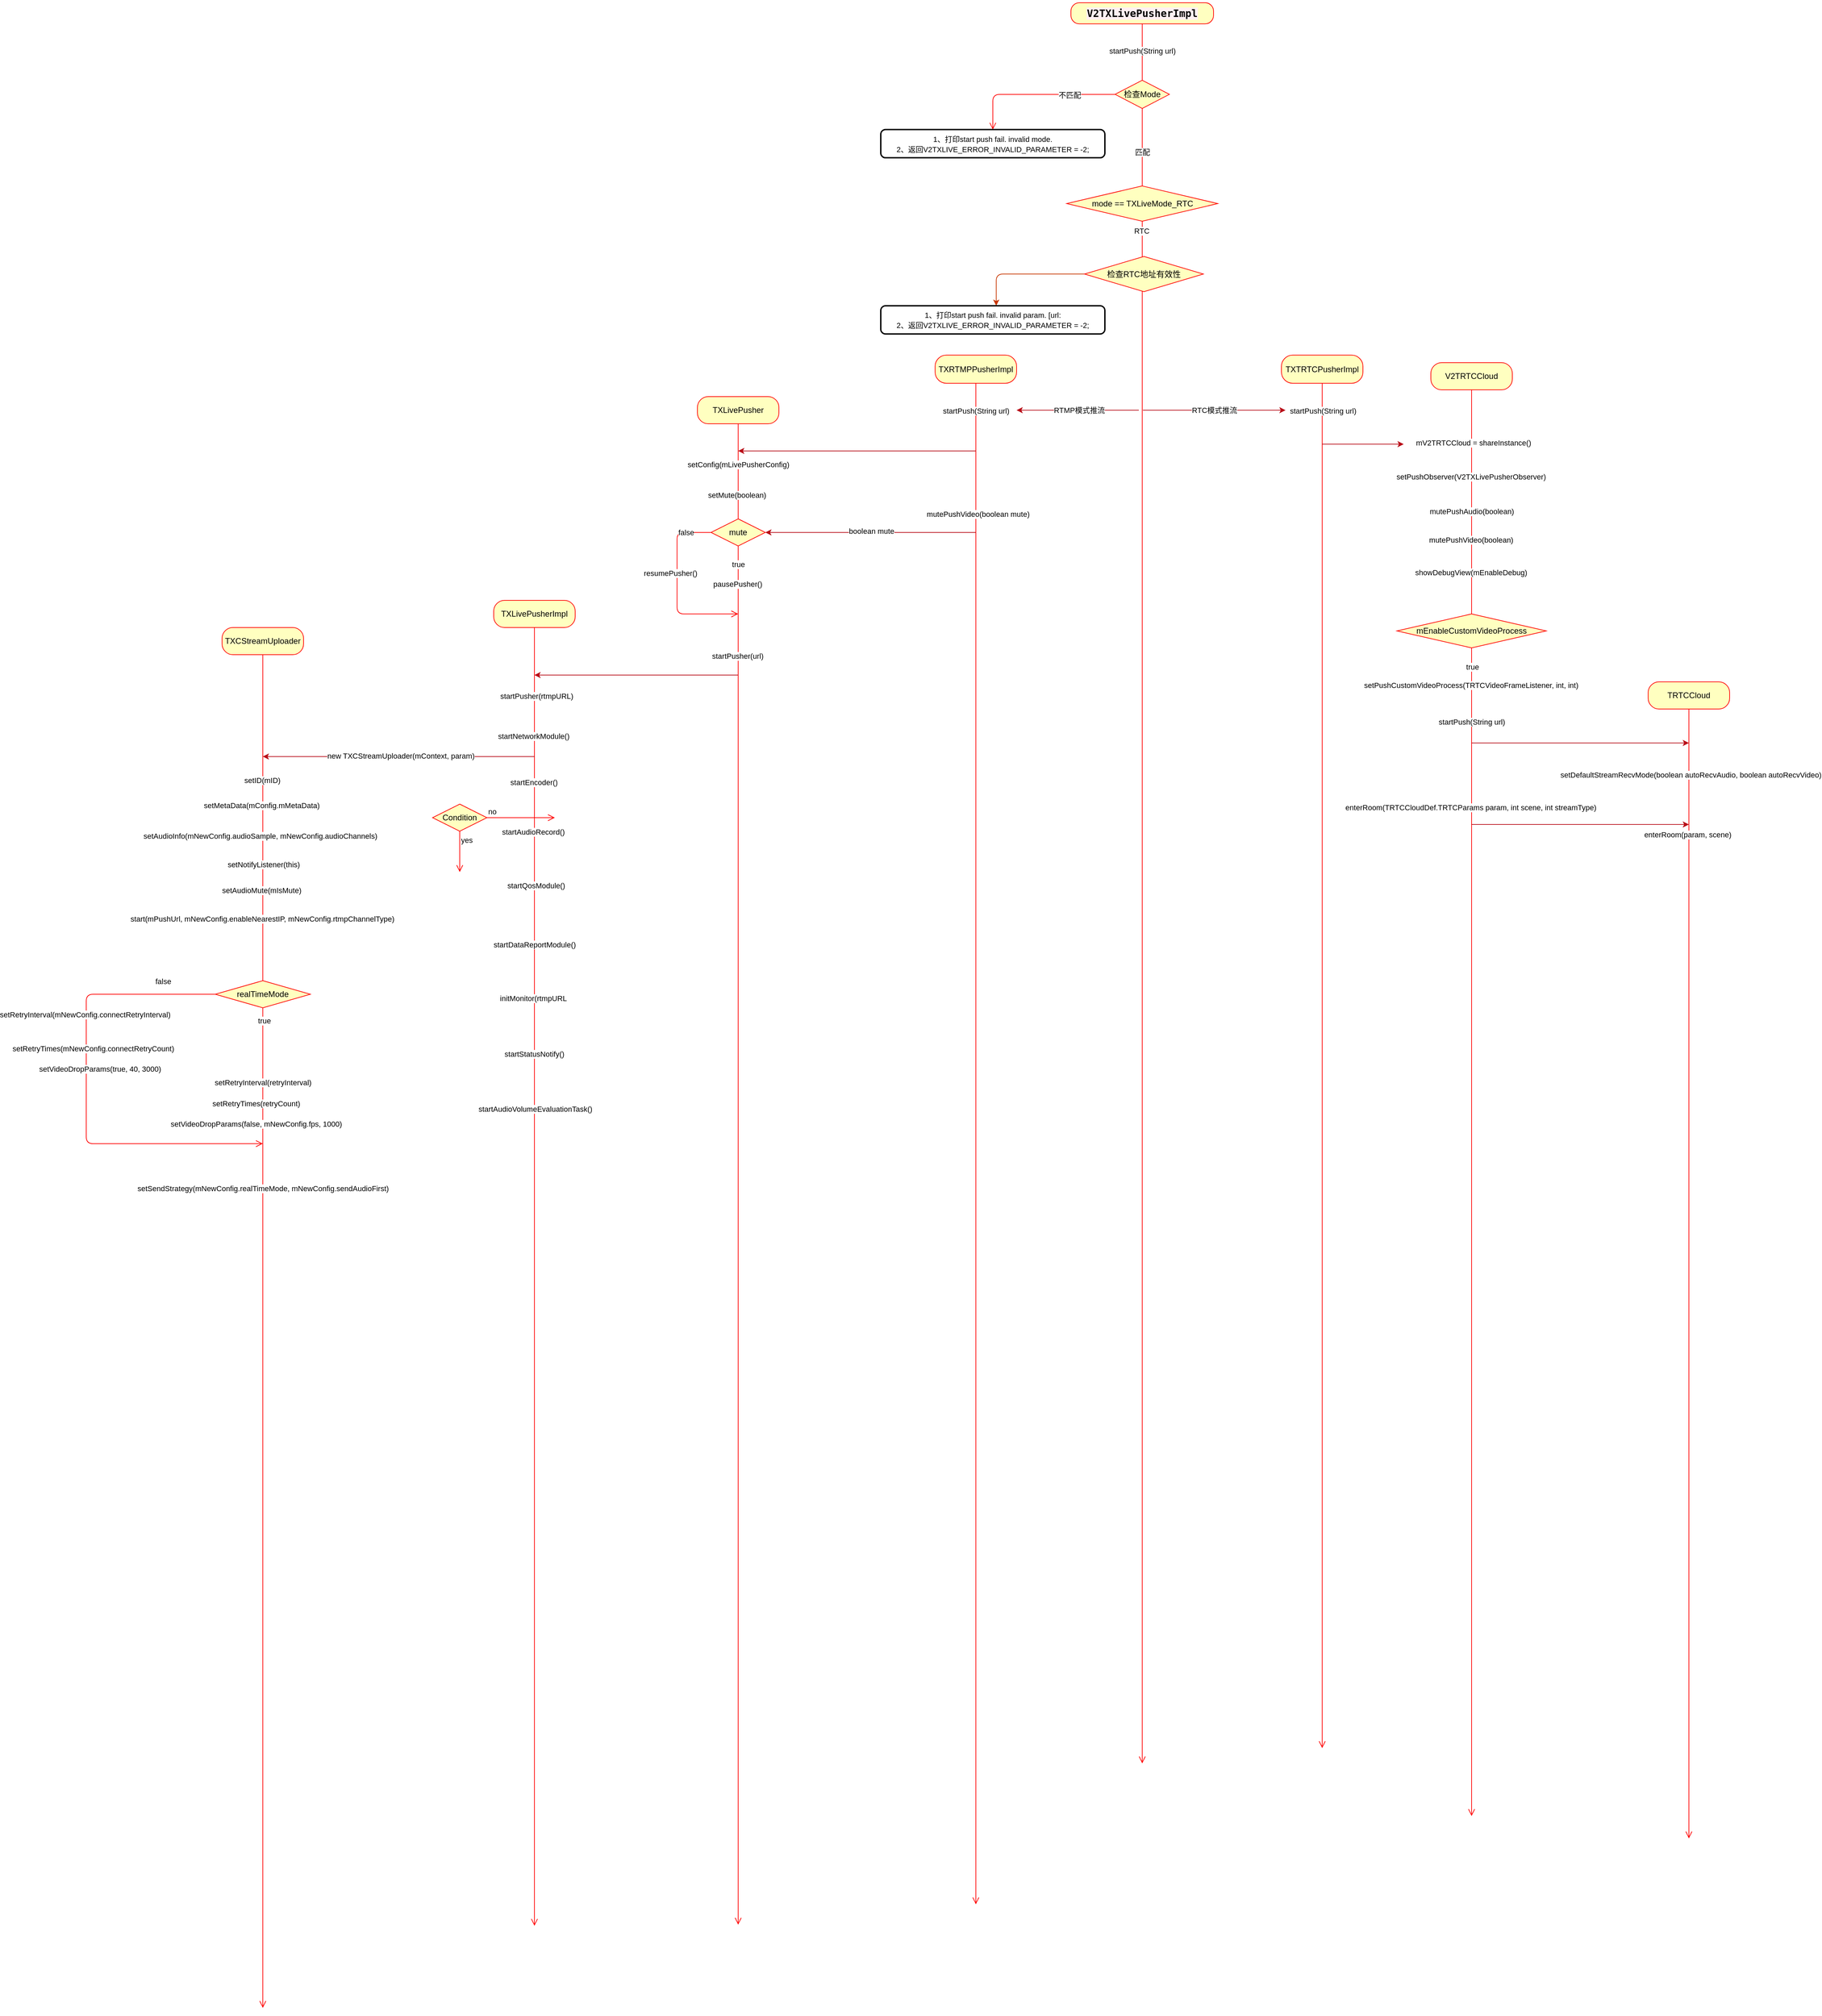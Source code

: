 <mxfile version="14.9.3" type="github">
  <diagram id="kgpKYQtTHZ0yAKxKKP6v" name="Page-1">
    <mxGraphModel dx="3422" dy="895" grid="1" gridSize="10" guides="1" tooltips="1" connect="1" arrows="1" fold="1" page="1" pageScale="1" pageWidth="850" pageHeight="1100" math="0" shadow="0">
      <root>
        <mxCell id="0" />
        <mxCell id="1" parent="0" />
        <mxCell id="muOMyFcdzYSgqPfsJtcA-2" value="" style="edgeStyle=orthogonalEdgeStyle;html=1;verticalAlign=bottom;endArrow=open;endSize=8;strokeColor=#ff0000;startArrow=none;" edge="1" source="muOMyFcdzYSgqPfsJtcA-9" parent="1">
          <mxGeometry relative="1" as="geometry">
            <mxPoint x="145" y="2642.5" as="targetPoint" />
            <Array as="points">
              <mxPoint x="145" y="400" />
              <mxPoint x="145" y="400" />
            </Array>
          </mxGeometry>
        </mxCell>
        <mxCell id="muOMyFcdzYSgqPfsJtcA-16" value="匹配" style="edgeLabel;html=1;align=center;verticalAlign=middle;resizable=0;points=[];" vertex="1" connectable="0" parent="muOMyFcdzYSgqPfsJtcA-2">
          <mxGeometry x="-0.947" relative="1" as="geometry">
            <mxPoint as="offset" />
          </mxGeometry>
        </mxCell>
        <mxCell id="muOMyFcdzYSgqPfsJtcA-56" value="&lt;span style=&quot;color: rgba(0 , 0 , 0 , 0) ; font-family: monospace ; font-size: 0px ; background-color: rgb(248 , 249 , 250)&quot;&gt;%3CmxGraphModel%3E%3Croot%3E%3CmxCell%20id%3D%220%22%2F%3E%3CmxCell%20id%3D%221%22%20parent%3D%220%22%2F%3E%3CmxCell%20id%3D%222%22%20value%3D%22RTC%22%20style%3D%22edgeLabel%3Bhtml%3D1%3Balign%3Dcenter%3BverticalAlign%3Dmiddle%3Bresizable%3D0%3Bpoints%3D%5B%5D%3B%22%20vertex%3D%221%22%20connectable%3D%220%22%20parent%3D%221%22%3E%3CmxGeometry%20x%3D%22145%22%20y%3D%22824.5%22%20as%3D%22geometry%22%2F%3E%3C%2FmxCell%3E%3C%2Froot%3E%3C%2FmxGraphModel%3E&lt;/span&gt;" style="edgeLabel;html=1;align=center;verticalAlign=middle;resizable=0;points=[];" vertex="1" connectable="0" parent="muOMyFcdzYSgqPfsJtcA-2">
          <mxGeometry x="-0.856" relative="1" as="geometry">
            <mxPoint as="offset" />
          </mxGeometry>
        </mxCell>
        <mxCell id="muOMyFcdzYSgqPfsJtcA-57" value="RTC" style="edgeLabel;html=1;align=center;verticalAlign=middle;resizable=0;points=[];" vertex="1" connectable="0" parent="muOMyFcdzYSgqPfsJtcA-2">
          <mxGeometry x="-0.852" y="-1" relative="1" as="geometry">
            <mxPoint as="offset" />
          </mxGeometry>
        </mxCell>
        <mxCell id="muOMyFcdzYSgqPfsJtcA-37" value="" style="edgeStyle=orthogonalEdgeStyle;html=1;verticalAlign=bottom;endArrow=open;endSize=8;strokeColor=#ff0000;" edge="1" source="muOMyFcdzYSgqPfsJtcA-36" parent="1">
          <mxGeometry relative="1" as="geometry">
            <mxPoint x="410" y="2620" as="targetPoint" />
            <Array as="points">
              <mxPoint x="410" y="2270" />
            </Array>
          </mxGeometry>
        </mxCell>
        <mxCell id="muOMyFcdzYSgqPfsJtcA-49" value="startPush(String url)" style="edgeLabel;html=1;align=center;verticalAlign=middle;resizable=0;points=[];" vertex="1" connectable="0" parent="muOMyFcdzYSgqPfsJtcA-37">
          <mxGeometry x="-0.791" y="-2" relative="1" as="geometry">
            <mxPoint x="3" y="-170" as="offset" />
          </mxGeometry>
        </mxCell>
        <mxCell id="muOMyFcdzYSgqPfsJtcA-41" value="" style="edgeStyle=orthogonalEdgeStyle;html=1;verticalAlign=bottom;endArrow=open;endSize=8;strokeColor=#ff0000;" edge="1" source="muOMyFcdzYSgqPfsJtcA-40" parent="1">
          <mxGeometry relative="1" as="geometry">
            <mxPoint x="-100" y="2850" as="targetPoint" />
            <Array as="points">
              <mxPoint x="-100" y="2832" />
            </Array>
          </mxGeometry>
        </mxCell>
        <mxCell id="muOMyFcdzYSgqPfsJtcA-58" value="startPush(String url)" style="edgeLabel;html=1;align=center;verticalAlign=middle;resizable=0;points=[];" vertex="1" connectable="0" parent="muOMyFcdzYSgqPfsJtcA-41">
          <mxGeometry x="-0.973" relative="1" as="geometry">
            <mxPoint y="10" as="offset" />
          </mxGeometry>
        </mxCell>
        <mxCell id="muOMyFcdzYSgqPfsJtcA-94" value="mutePushVideo(boolean mute)" style="edgeLabel;html=1;align=center;verticalAlign=middle;resizable=0;points=[];" vertex="1" connectable="0" parent="muOMyFcdzYSgqPfsJtcA-41">
          <mxGeometry x="-0.828" y="3" relative="1" as="geometry">
            <mxPoint as="offset" />
          </mxGeometry>
        </mxCell>
        <mxCell id="muOMyFcdzYSgqPfsJtcA-54" value="" style="group" vertex="1" connectable="0" parent="1">
          <mxGeometry x="-240" y="50" width="850" height="560.381" as="geometry" />
        </mxCell>
        <mxCell id="muOMyFcdzYSgqPfsJtcA-1" value="&lt;h1 style=&quot;font-family: &amp;#34;menlo&amp;#34; , monospace ; font-size: 11.3pt&quot;&gt;&lt;span style=&quot;background-color: rgb(255 , 240 , 242)&quot;&gt;V2TXLivePusherImpl&lt;/span&gt;&lt;/h1&gt;" style="rounded=1;whiteSpace=wrap;html=1;arcSize=40;fontColor=#000000;fillColor=#ffffc0;strokeColor=#ff0000;" vertex="1" parent="muOMyFcdzYSgqPfsJtcA-54">
          <mxGeometry x="280" width="210" height="31.132" as="geometry" />
        </mxCell>
        <mxCell id="muOMyFcdzYSgqPfsJtcA-10" value="不匹配" style="edgeStyle=orthogonalEdgeStyle;html=1;align=left;verticalAlign=bottom;endArrow=open;endSize=8;strokeColor=#ff0000;" edge="1" source="muOMyFcdzYSgqPfsJtcA-9" parent="muOMyFcdzYSgqPfsJtcA-54">
          <mxGeometry x="-0.261" y="10" relative="1" as="geometry">
            <mxPoint x="165" y="186.792" as="targetPoint" />
            <Array as="points">
              <mxPoint x="165" y="134.906" />
            </Array>
            <mxPoint as="offset" />
          </mxGeometry>
        </mxCell>
        <mxCell id="muOMyFcdzYSgqPfsJtcA-9" value="检查Mode" style="rhombus;whiteSpace=wrap;html=1;fillColor=#ffffc0;strokeColor=#ff0000;rounded=0;sketch=0;" vertex="1" parent="muOMyFcdzYSgqPfsJtcA-54">
          <mxGeometry x="345" y="114.151" width="80" height="41.509" as="geometry" />
        </mxCell>
        <mxCell id="muOMyFcdzYSgqPfsJtcA-21" value="&lt;span style=&quot;font-size: 11px ; background-color: rgb(255 , 255 , 255)&quot;&gt;1、打印start push fail. invalid mode.&lt;/span&gt;&lt;br style=&quot;font-size: 11px&quot;&gt;&lt;span style=&quot;font-size: 11px ; background-color: rgb(255 , 255 , 255)&quot;&gt;2、返回V2TXLIVE_ERROR_INVALID_PARAMETER = -2;&lt;/span&gt;" style="rounded=1;whiteSpace=wrap;html=1;absoluteArcSize=1;arcSize=14;strokeWidth=2;sketch=0;" vertex="1" parent="muOMyFcdzYSgqPfsJtcA-54">
          <mxGeometry y="186.792" width="330" height="41.509" as="geometry" />
        </mxCell>
        <mxCell id="muOMyFcdzYSgqPfsJtcA-22" value="mode == TXLiveMode_RTC" style="rhombus;whiteSpace=wrap;html=1;fillColor=#ffffc0;strokeColor=#ff0000;rounded=0;sketch=0;" vertex="1" parent="muOMyFcdzYSgqPfsJtcA-54">
          <mxGeometry x="273.75" y="269.811" width="222.5" height="51.887" as="geometry" />
        </mxCell>
        <mxCell id="muOMyFcdzYSgqPfsJtcA-31" style="edgeStyle=orthogonalEdgeStyle;curved=0;rounded=1;sketch=0;orthogonalLoop=1;jettySize=auto;html=1;exitX=0;exitY=0.5;exitDx=0;exitDy=0;fillColor=#fa6800;strokeColor=#C73500;" edge="1" parent="muOMyFcdzYSgqPfsJtcA-54" source="muOMyFcdzYSgqPfsJtcA-28">
          <mxGeometry relative="1" as="geometry">
            <mxPoint x="170" y="446.226" as="targetPoint" />
            <Array as="points">
              <mxPoint x="170" y="399.528" />
            </Array>
          </mxGeometry>
        </mxCell>
        <mxCell id="muOMyFcdzYSgqPfsJtcA-28" value="检查RTC地址有效性" style="rhombus;whiteSpace=wrap;html=1;fillColor=#ffffc0;strokeColor=#ff0000;rounded=0;sketch=0;" vertex="1" parent="muOMyFcdzYSgqPfsJtcA-54">
          <mxGeometry x="300" y="373.585" width="175" height="51.887" as="geometry" />
        </mxCell>
        <mxCell id="muOMyFcdzYSgqPfsJtcA-32" value="&lt;span style=&quot;font-size: 11px ; background-color: rgb(255 , 255 , 255)&quot;&gt;1、打印&lt;/span&gt;&lt;span style=&quot;font-size: 11px&quot;&gt;start push fail. invalid param. [url:&lt;/span&gt;&lt;br style=&quot;font-size: 11px&quot;&gt;&lt;span style=&quot;font-size: 11px ; background-color: rgb(255 , 255 , 255)&quot;&gt;2、返回V2TXLIVE_ERROR_INVALID_PARAMETER = -2;&lt;/span&gt;" style="rounded=1;whiteSpace=wrap;html=1;absoluteArcSize=1;arcSize=14;strokeWidth=2;sketch=0;" vertex="1" parent="muOMyFcdzYSgqPfsJtcA-54">
          <mxGeometry y="446.226" width="330" height="41.509" as="geometry" />
        </mxCell>
        <mxCell id="muOMyFcdzYSgqPfsJtcA-47" style="edgeStyle=orthogonalEdgeStyle;curved=0;rounded=1;sketch=0;orthogonalLoop=1;jettySize=auto;html=1;strokeColor=#B80D18;" edge="1" parent="muOMyFcdzYSgqPfsJtcA-54">
          <mxGeometry relative="1" as="geometry">
            <mxPoint x="200" y="600" as="targetPoint" />
            <mxPoint x="380" y="600" as="sourcePoint" />
          </mxGeometry>
        </mxCell>
        <mxCell id="muOMyFcdzYSgqPfsJtcA-60" value="RTMP模式推流" style="edgeLabel;html=1;align=center;verticalAlign=middle;resizable=0;points=[];" vertex="1" connectable="0" parent="muOMyFcdzYSgqPfsJtcA-47">
          <mxGeometry x="-0.024" relative="1" as="geometry">
            <mxPoint as="offset" />
          </mxGeometry>
        </mxCell>
        <mxCell id="muOMyFcdzYSgqPfsJtcA-40" value="TXRTMPPusherImpl" style="rounded=1;whiteSpace=wrap;html=1;arcSize=40;fontColor=#000000;fillColor=#ffffc0;strokeColor=#ff0000;sketch=0;" vertex="1" parent="muOMyFcdzYSgqPfsJtcA-54">
          <mxGeometry x="80" y="518.868" width="120" height="41.509" as="geometry" />
        </mxCell>
        <mxCell id="muOMyFcdzYSgqPfsJtcA-14" value="" style="edgeStyle=orthogonalEdgeStyle;html=1;verticalAlign=bottom;endArrow=none;endSize=8;strokeColor=#ff0000;" edge="1" parent="muOMyFcdzYSgqPfsJtcA-54" source="muOMyFcdzYSgqPfsJtcA-1" target="muOMyFcdzYSgqPfsJtcA-9">
          <mxGeometry relative="1" as="geometry">
            <mxPoint x="145.0" y="902.83" as="targetPoint" />
            <mxPoint x="145.0" y="83.019" as="sourcePoint" />
          </mxGeometry>
        </mxCell>
        <mxCell id="muOMyFcdzYSgqPfsJtcA-15" value="startPush(String url)" style="edgeLabel;html=1;align=center;verticalAlign=middle;resizable=0;points=[];" vertex="1" connectable="0" parent="muOMyFcdzYSgqPfsJtcA-14">
          <mxGeometry x="-0.858" y="-1" relative="1" as="geometry">
            <mxPoint x="1" y="34" as="offset" />
          </mxGeometry>
        </mxCell>
        <mxCell id="muOMyFcdzYSgqPfsJtcA-36" value="TXTRTCPusherImpl" style="rounded=1;whiteSpace=wrap;html=1;arcSize=40;fontColor=#000000;fillColor=#ffffc0;strokeColor=#ff0000;sketch=0;" vertex="1" parent="muOMyFcdzYSgqPfsJtcA-54">
          <mxGeometry x="590" y="518.872" width="120" height="41.509" as="geometry" />
        </mxCell>
        <mxCell id="muOMyFcdzYSgqPfsJtcA-45" value="RTC模式推流" style="endArrow=classic;html=1;strokeColor=#B80D18;" edge="1" parent="1">
          <mxGeometry width="50" height="50" relative="1" as="geometry">
            <mxPoint x="146" y="650.001" as="sourcePoint" />
            <mxPoint x="356" y="650" as="targetPoint" />
          </mxGeometry>
        </mxCell>
        <mxCell id="muOMyFcdzYSgqPfsJtcA-62" value="V2TRTCCloud" style="rounded=1;whiteSpace=wrap;html=1;arcSize=40;fontColor=#000000;fillColor=#ffffc0;strokeColor=#ff0000;sketch=0;" vertex="1" parent="1">
          <mxGeometry x="570" y="580" width="120" height="40" as="geometry" />
        </mxCell>
        <mxCell id="muOMyFcdzYSgqPfsJtcA-63" value="" style="edgeStyle=orthogonalEdgeStyle;html=1;verticalAlign=bottom;endArrow=open;endSize=8;strokeColor=#ff0000;" edge="1" source="muOMyFcdzYSgqPfsJtcA-62" parent="1">
          <mxGeometry relative="1" as="geometry">
            <mxPoint x="630" y="2720" as="targetPoint" />
          </mxGeometry>
        </mxCell>
        <mxCell id="muOMyFcdzYSgqPfsJtcA-66" value="&amp;nbsp;mV2TRTCCloud =&amp;nbsp;shareInstance()" style="edgeLabel;html=1;align=center;verticalAlign=middle;resizable=0;points=[];" vertex="1" connectable="0" parent="muOMyFcdzYSgqPfsJtcA-63">
          <mxGeometry x="-0.93" y="1" relative="1" as="geometry">
            <mxPoint y="4" as="offset" />
          </mxGeometry>
        </mxCell>
        <mxCell id="muOMyFcdzYSgqPfsJtcA-67" value="setPushObserver(V2TXLivePusherObserver)" style="edgeLabel;html=1;align=center;verticalAlign=middle;resizable=0;points=[];" vertex="1" connectable="0" parent="muOMyFcdzYSgqPfsJtcA-63">
          <mxGeometry x="-0.878" y="-1" relative="1" as="geometry">
            <mxPoint as="offset" />
          </mxGeometry>
        </mxCell>
        <mxCell id="muOMyFcdzYSgqPfsJtcA-68" value="&lt;pre style=&quot;background-color: #2b2b2b ; color: #a9b7c6 ; font-family: &amp;#34;menlo&amp;#34; , monospace ; font-size: 11.3pt&quot;&gt;&lt;br&gt;&lt;/pre&gt;" style="edgeLabel;html=1;align=center;verticalAlign=middle;resizable=0;points=[];" vertex="1" connectable="0" parent="muOMyFcdzYSgqPfsJtcA-63">
          <mxGeometry x="-0.83" y="1" relative="1" as="geometry">
            <mxPoint as="offset" />
          </mxGeometry>
        </mxCell>
        <mxCell id="muOMyFcdzYSgqPfsJtcA-69" value="mutePushAudio(boolean)" style="edgeLabel;html=1;align=center;verticalAlign=middle;resizable=0;points=[];" vertex="1" connectable="0" parent="muOMyFcdzYSgqPfsJtcA-63">
          <mxGeometry x="-0.83" relative="1" as="geometry">
            <mxPoint as="offset" />
          </mxGeometry>
        </mxCell>
        <mxCell id="muOMyFcdzYSgqPfsJtcA-70" value="mutePushVideo(boolean)" style="edgeLabel;html=1;align=center;verticalAlign=middle;resizable=0;points=[];" vertex="1" connectable="0" parent="muOMyFcdzYSgqPfsJtcA-63">
          <mxGeometry x="-0.79" y="-1" relative="1" as="geometry">
            <mxPoint as="offset" />
          </mxGeometry>
        </mxCell>
        <mxCell id="muOMyFcdzYSgqPfsJtcA-71" value="showDebugView(mEnableDebug)" style="edgeLabel;html=1;align=center;verticalAlign=middle;resizable=0;points=[];" vertex="1" connectable="0" parent="muOMyFcdzYSgqPfsJtcA-63">
          <mxGeometry x="-0.744" y="-1" relative="1" as="geometry">
            <mxPoint as="offset" />
          </mxGeometry>
        </mxCell>
        <mxCell id="muOMyFcdzYSgqPfsJtcA-78" value="true" style="edgeLabel;html=1;align=center;verticalAlign=middle;resizable=0;points=[];" vertex="1" connectable="0" parent="muOMyFcdzYSgqPfsJtcA-63">
          <mxGeometry x="-0.612" y="1" relative="1" as="geometry">
            <mxPoint as="offset" />
          </mxGeometry>
        </mxCell>
        <mxCell id="muOMyFcdzYSgqPfsJtcA-79" value="setPushCustomVideoProcess(TRTCVideoFrameListener, int, int)" style="edgeLabel;html=1;align=center;verticalAlign=middle;resizable=0;points=[];" vertex="1" connectable="0" parent="muOMyFcdzYSgqPfsJtcA-63">
          <mxGeometry x="-0.586" y="-1" relative="1" as="geometry">
            <mxPoint as="offset" />
          </mxGeometry>
        </mxCell>
        <mxCell id="muOMyFcdzYSgqPfsJtcA-80" value="startPush(String url)" style="edgeLabel;html=1;align=center;verticalAlign=middle;resizable=0;points=[];" vertex="1" connectable="0" parent="muOMyFcdzYSgqPfsJtcA-63">
          <mxGeometry x="-0.535" relative="1" as="geometry">
            <mxPoint as="offset" />
          </mxGeometry>
        </mxCell>
        <mxCell id="muOMyFcdzYSgqPfsJtcA-85" value="&amp;nbsp;enterRoom(TRTCCloudDef.TRTCParams param, int scene, int streamType)" style="edgeLabel;html=1;align=center;verticalAlign=middle;resizable=0;points=[];" vertex="1" connectable="0" parent="muOMyFcdzYSgqPfsJtcA-63">
          <mxGeometry x="-0.415" y="-3" relative="1" as="geometry">
            <mxPoint as="offset" />
          </mxGeometry>
        </mxCell>
        <mxCell id="muOMyFcdzYSgqPfsJtcA-65" value="" style="edgeStyle=elbowEdgeStyle;elbow=horizontal;endArrow=classic;html=1;strokeColor=#B80D18;" edge="1" parent="1">
          <mxGeometry width="50" height="50" relative="1" as="geometry">
            <mxPoint x="410" y="700" as="sourcePoint" />
            <mxPoint x="530" y="700" as="targetPoint" />
          </mxGeometry>
        </mxCell>
        <mxCell id="muOMyFcdzYSgqPfsJtcA-75" value="mEnableCustomVideoProcess" style="rhombus;whiteSpace=wrap;html=1;fillColor=#ffffc0;strokeColor=#ff0000;rounded=0;sketch=0;" vertex="1" parent="1">
          <mxGeometry x="520" y="950" width="220" height="50" as="geometry" />
        </mxCell>
        <mxCell id="muOMyFcdzYSgqPfsJtcA-81" value="TRTCCloud" style="rounded=1;whiteSpace=wrap;html=1;arcSize=40;fontColor=#000000;fillColor=#ffffc0;strokeColor=#ff0000;sketch=0;" vertex="1" parent="1">
          <mxGeometry x="890" y="1050" width="120" height="40" as="geometry" />
        </mxCell>
        <mxCell id="muOMyFcdzYSgqPfsJtcA-82" value="" style="edgeStyle=orthogonalEdgeStyle;html=1;verticalAlign=bottom;endArrow=open;endSize=8;strokeColor=#ff0000;" edge="1" source="muOMyFcdzYSgqPfsJtcA-81" parent="1">
          <mxGeometry relative="1" as="geometry">
            <mxPoint x="950" y="2753" as="targetPoint" />
          </mxGeometry>
        </mxCell>
        <mxCell id="muOMyFcdzYSgqPfsJtcA-83" value="&amp;nbsp;setDefaultStreamRecvMode(boolean autoRecvAudio, boolean autoRecvVideo)" style="edgeLabel;html=1;align=center;verticalAlign=middle;resizable=0;points=[];" vertex="1" connectable="0" parent="muOMyFcdzYSgqPfsJtcA-82">
          <mxGeometry x="-0.884" y="1" relative="1" as="geometry">
            <mxPoint as="offset" />
          </mxGeometry>
        </mxCell>
        <mxCell id="muOMyFcdzYSgqPfsJtcA-86" value="enterRoom(param, scene)" style="edgeLabel;html=1;align=center;verticalAlign=middle;resizable=0;points=[];" vertex="1" connectable="0" parent="muOMyFcdzYSgqPfsJtcA-82">
          <mxGeometry x="-0.778" y="-2" relative="1" as="geometry">
            <mxPoint as="offset" />
          </mxGeometry>
        </mxCell>
        <mxCell id="muOMyFcdzYSgqPfsJtcA-84" value="" style="edgeStyle=elbowEdgeStyle;elbow=horizontal;endArrow=classic;html=1;strokeColor=#B80D18;" edge="1" parent="1">
          <mxGeometry width="50" height="50" relative="1" as="geometry">
            <mxPoint x="630" y="1140" as="sourcePoint" />
            <mxPoint x="950" y="1140" as="targetPoint" />
          </mxGeometry>
        </mxCell>
        <mxCell id="muOMyFcdzYSgqPfsJtcA-87" value="" style="edgeStyle=elbowEdgeStyle;elbow=horizontal;endArrow=classic;html=1;strokeColor=#B80D18;" edge="1" parent="1">
          <mxGeometry width="50" height="50" relative="1" as="geometry">
            <mxPoint x="630" y="1260" as="sourcePoint" />
            <mxPoint x="950" y="1260" as="targetPoint" />
          </mxGeometry>
        </mxCell>
        <mxCell id="muOMyFcdzYSgqPfsJtcA-88" value="TXLivePusher" style="rounded=1;whiteSpace=wrap;html=1;arcSize=40;fontColor=#000000;fillColor=#ffffc0;strokeColor=#ff0000;sketch=0;" vertex="1" parent="1">
          <mxGeometry x="-510" y="630" width="120" height="40" as="geometry" />
        </mxCell>
        <mxCell id="muOMyFcdzYSgqPfsJtcA-89" value="" style="edgeStyle=orthogonalEdgeStyle;html=1;verticalAlign=bottom;endArrow=open;endSize=8;strokeColor=#ff0000;" edge="1" source="muOMyFcdzYSgqPfsJtcA-88" parent="1">
          <mxGeometry relative="1" as="geometry">
            <mxPoint x="-450" y="2880" as="targetPoint" />
            <Array as="points">
              <mxPoint x="-450" y="2310" />
              <mxPoint x="-450" y="2310" />
            </Array>
          </mxGeometry>
        </mxCell>
        <mxCell id="muOMyFcdzYSgqPfsJtcA-92" value="setConfig(mLivePusherConfig)" style="edgeLabel;html=1;align=center;verticalAlign=middle;resizable=0;points=[];" vertex="1" connectable="0" parent="muOMyFcdzYSgqPfsJtcA-89">
          <mxGeometry x="-0.946" relative="1" as="geometry">
            <mxPoint as="offset" />
          </mxGeometry>
        </mxCell>
        <mxCell id="muOMyFcdzYSgqPfsJtcA-93" value="setMute(boolean)" style="edgeLabel;html=1;align=center;verticalAlign=middle;resizable=0;points=[];" vertex="1" connectable="0" parent="muOMyFcdzYSgqPfsJtcA-89">
          <mxGeometry x="-0.905" y="-2" relative="1" as="geometry">
            <mxPoint as="offset" />
          </mxGeometry>
        </mxCell>
        <mxCell id="muOMyFcdzYSgqPfsJtcA-100" value="true" style="edgeLabel;html=1;align=center;verticalAlign=middle;resizable=0;points=[];" vertex="1" connectable="0" parent="muOMyFcdzYSgqPfsJtcA-89">
          <mxGeometry x="-0.813" relative="1" as="geometry">
            <mxPoint as="offset" />
          </mxGeometry>
        </mxCell>
        <mxCell id="muOMyFcdzYSgqPfsJtcA-102" value="pausePusher()" style="edgeLabel;html=1;align=center;verticalAlign=middle;resizable=0;points=[];" vertex="1" connectable="0" parent="muOMyFcdzYSgqPfsJtcA-89">
          <mxGeometry x="-0.787" y="-1" relative="1" as="geometry">
            <mxPoint as="offset" />
          </mxGeometry>
        </mxCell>
        <mxCell id="muOMyFcdzYSgqPfsJtcA-103" value="startPusher(url)" style="edgeLabel;html=1;align=center;verticalAlign=middle;resizable=0;points=[];" vertex="1" connectable="0" parent="muOMyFcdzYSgqPfsJtcA-89">
          <mxGeometry x="-0.691" y="-1" relative="1" as="geometry">
            <mxPoint as="offset" />
          </mxGeometry>
        </mxCell>
        <mxCell id="muOMyFcdzYSgqPfsJtcA-90" value="" style="endArrow=classic;html=1;strokeColor=#B80D18;" edge="1" parent="1">
          <mxGeometry width="50" height="50" relative="1" as="geometry">
            <mxPoint x="-100" y="710" as="sourcePoint" />
            <mxPoint x="-450" y="710" as="targetPoint" />
          </mxGeometry>
        </mxCell>
        <mxCell id="muOMyFcdzYSgqPfsJtcA-95" value="" style="endArrow=classic;html=1;strokeColor=#B80D18;entryX=1;entryY=0.5;entryDx=0;entryDy=0;" edge="1" parent="1" target="muOMyFcdzYSgqPfsJtcA-97">
          <mxGeometry width="50" height="50" relative="1" as="geometry">
            <mxPoint x="-100" y="830" as="sourcePoint" />
            <mxPoint x="-450" y="830" as="targetPoint" />
          </mxGeometry>
        </mxCell>
        <mxCell id="muOMyFcdzYSgqPfsJtcA-96" value="boolean mute" style="edgeLabel;html=1;align=center;verticalAlign=middle;resizable=0;points=[];" vertex="1" connectable="0" parent="muOMyFcdzYSgqPfsJtcA-95">
          <mxGeometry x="-0.003" y="-2" relative="1" as="geometry">
            <mxPoint as="offset" />
          </mxGeometry>
        </mxCell>
        <mxCell id="muOMyFcdzYSgqPfsJtcA-97" value="mute" style="rhombus;whiteSpace=wrap;html=1;fillColor=#ffffc0;strokeColor=#ff0000;rounded=0;sketch=0;" vertex="1" parent="1">
          <mxGeometry x="-490" y="810" width="80" height="40" as="geometry" />
        </mxCell>
        <mxCell id="muOMyFcdzYSgqPfsJtcA-98" value="false" style="edgeStyle=orthogonalEdgeStyle;html=1;align=left;verticalAlign=bottom;endArrow=open;endSize=8;strokeColor=#ff0000;" edge="1" source="muOMyFcdzYSgqPfsJtcA-97" parent="1">
          <mxGeometry x="-0.545" relative="1" as="geometry">
            <mxPoint x="-450" y="950" as="targetPoint" />
            <Array as="points">
              <mxPoint x="-540" y="830" />
              <mxPoint x="-540" y="950" />
            </Array>
            <mxPoint as="offset" />
          </mxGeometry>
        </mxCell>
        <mxCell id="muOMyFcdzYSgqPfsJtcA-101" value="resumePusher()" style="edgeLabel;html=1;align=center;verticalAlign=middle;resizable=0;points=[];" vertex="1" connectable="0" parent="muOMyFcdzYSgqPfsJtcA-98">
          <mxGeometry x="0.205" y="1" relative="1" as="geometry">
            <mxPoint x="-11" y="-47" as="offset" />
          </mxGeometry>
        </mxCell>
        <mxCell id="muOMyFcdzYSgqPfsJtcA-104" value="TXLivePusherImpl" style="rounded=1;whiteSpace=wrap;html=1;arcSize=40;fontColor=#000000;fillColor=#ffffc0;strokeColor=#ff0000;sketch=0;" vertex="1" parent="1">
          <mxGeometry x="-810" y="930" width="120" height="40" as="geometry" />
        </mxCell>
        <mxCell id="muOMyFcdzYSgqPfsJtcA-105" value="" style="edgeStyle=orthogonalEdgeStyle;html=1;verticalAlign=bottom;endArrow=open;endSize=8;strokeColor=#ff0000;" edge="1" source="muOMyFcdzYSgqPfsJtcA-104" parent="1">
          <mxGeometry relative="1" as="geometry">
            <mxPoint x="-750" y="2881.667" as="targetPoint" />
            <Array as="points">
              <mxPoint x="-750" y="2870" />
              <mxPoint x="-750" y="2870" />
            </Array>
          </mxGeometry>
        </mxCell>
        <mxCell id="muOMyFcdzYSgqPfsJtcA-106" value="startPusher(rtmpURL)" style="edgeLabel;html=1;align=center;verticalAlign=middle;resizable=0;points=[];" vertex="1" connectable="0" parent="muOMyFcdzYSgqPfsJtcA-105">
          <mxGeometry x="-0.895" y="3" relative="1" as="geometry">
            <mxPoint as="offset" />
          </mxGeometry>
        </mxCell>
        <mxCell id="muOMyFcdzYSgqPfsJtcA-109" value="&amp;nbsp;startNetworkModule()" style="edgeLabel;html=1;align=center;verticalAlign=middle;resizable=0;points=[];" vertex="1" connectable="0" parent="muOMyFcdzYSgqPfsJtcA-105">
          <mxGeometry x="-0.833" y="-3" relative="1" as="geometry">
            <mxPoint as="offset" />
          </mxGeometry>
        </mxCell>
        <mxCell id="muOMyFcdzYSgqPfsJtcA-110" value="startEncoder()" style="edgeLabel;html=1;align=center;verticalAlign=middle;resizable=0;points=[];" vertex="1" connectable="0" parent="muOMyFcdzYSgqPfsJtcA-105">
          <mxGeometry x="-0.762" y="-1" relative="1" as="geometry">
            <mxPoint as="offset" />
          </mxGeometry>
        </mxCell>
        <mxCell id="muOMyFcdzYSgqPfsJtcA-111" value="startAudioRecord()" style="edgeLabel;html=1;align=center;verticalAlign=middle;resizable=0;points=[];" vertex="1" connectable="0" parent="muOMyFcdzYSgqPfsJtcA-105">
          <mxGeometry x="-0.685" y="-2" relative="1" as="geometry">
            <mxPoint as="offset" />
          </mxGeometry>
        </mxCell>
        <mxCell id="muOMyFcdzYSgqPfsJtcA-112" value="&amp;nbsp; &amp;nbsp; &amp;nbsp; &amp;nbsp; startQosModule()" style="edgeLabel;html=1;align=center;verticalAlign=middle;resizable=0;points=[];" vertex="1" connectable="0" parent="muOMyFcdzYSgqPfsJtcA-105">
          <mxGeometry x="-0.59" relative="1" as="geometry">
            <mxPoint x="-10" y="-12" as="offset" />
          </mxGeometry>
        </mxCell>
        <mxCell id="muOMyFcdzYSgqPfsJtcA-113" value="startDataReportModule()" style="edgeLabel;html=1;align=center;verticalAlign=middle;resizable=0;points=[];" vertex="1" connectable="0" parent="muOMyFcdzYSgqPfsJtcA-105">
          <mxGeometry x="-0.512" relative="1" as="geometry">
            <mxPoint as="offset" />
          </mxGeometry>
        </mxCell>
        <mxCell id="muOMyFcdzYSgqPfsJtcA-114" value="initMonitor(rtmpURL" style="edgeLabel;html=1;align=center;verticalAlign=middle;resizable=0;points=[];" vertex="1" connectable="0" parent="muOMyFcdzYSgqPfsJtcA-105">
          <mxGeometry x="-0.429" y="-2" relative="1" as="geometry">
            <mxPoint as="offset" />
          </mxGeometry>
        </mxCell>
        <mxCell id="muOMyFcdzYSgqPfsJtcA-115" value="&amp;nbsp;startStatusNotify()" style="edgeLabel;html=1;align=center;verticalAlign=middle;resizable=0;points=[];" vertex="1" connectable="0" parent="muOMyFcdzYSgqPfsJtcA-105">
          <mxGeometry x="-0.343" y="-2" relative="1" as="geometry">
            <mxPoint as="offset" />
          </mxGeometry>
        </mxCell>
        <mxCell id="muOMyFcdzYSgqPfsJtcA-116" value="startAudioVolumeEvaluationTask()" style="edgeLabel;html=1;align=center;verticalAlign=middle;resizable=0;points=[];" vertex="1" connectable="0" parent="muOMyFcdzYSgqPfsJtcA-105">
          <mxGeometry x="-0.259" y="1" relative="1" as="geometry">
            <mxPoint as="offset" />
          </mxGeometry>
        </mxCell>
        <mxCell id="muOMyFcdzYSgqPfsJtcA-107" value="" style="endArrow=classic;html=1;strokeColor=#B80D18;" edge="1" parent="1">
          <mxGeometry width="50" height="50" relative="1" as="geometry">
            <mxPoint x="-450" y="1040" as="sourcePoint" />
            <mxPoint x="-750" y="1040" as="targetPoint" />
          </mxGeometry>
        </mxCell>
        <mxCell id="muOMyFcdzYSgqPfsJtcA-117" value="TXCStreamUploader" style="rounded=1;whiteSpace=wrap;html=1;arcSize=40;fontColor=#000000;fillColor=#ffffc0;strokeColor=#ff0000;sketch=0;" vertex="1" parent="1">
          <mxGeometry x="-1210" y="970" width="120" height="40" as="geometry" />
        </mxCell>
        <mxCell id="muOMyFcdzYSgqPfsJtcA-118" value="" style="edgeStyle=orthogonalEdgeStyle;html=1;verticalAlign=bottom;endArrow=open;endSize=8;strokeColor=#ff0000;" edge="1" source="muOMyFcdzYSgqPfsJtcA-117" parent="1">
          <mxGeometry relative="1" as="geometry">
            <mxPoint x="-1150" y="3002.5" as="targetPoint" />
          </mxGeometry>
        </mxCell>
        <mxCell id="muOMyFcdzYSgqPfsJtcA-122" value="setID(mID)" style="edgeLabel;html=1;align=center;verticalAlign=middle;resizable=0;points=[];" vertex="1" connectable="0" parent="muOMyFcdzYSgqPfsJtcA-118">
          <mxGeometry x="-0.815" y="-1" relative="1" as="geometry">
            <mxPoint as="offset" />
          </mxGeometry>
        </mxCell>
        <mxCell id="muOMyFcdzYSgqPfsJtcA-123" value="setMetaData(mConfig.mMetaData)" style="edgeLabel;html=1;align=center;verticalAlign=middle;resizable=0;points=[];" vertex="1" connectable="0" parent="muOMyFcdzYSgqPfsJtcA-118">
          <mxGeometry x="-0.777" y="-2" relative="1" as="geometry">
            <mxPoint as="offset" />
          </mxGeometry>
        </mxCell>
        <mxCell id="muOMyFcdzYSgqPfsJtcA-124" value="setAudioInfo(mNewConfig.audioSample, mNewConfig.audioChannels)" style="edgeLabel;html=1;align=center;verticalAlign=middle;resizable=0;points=[];" vertex="1" connectable="0" parent="muOMyFcdzYSgqPfsJtcA-118">
          <mxGeometry x="-0.732" y="-4" relative="1" as="geometry">
            <mxPoint as="offset" />
          </mxGeometry>
        </mxCell>
        <mxCell id="muOMyFcdzYSgqPfsJtcA-125" value="setNotifyListener(this)" style="edgeLabel;html=1;align=center;verticalAlign=middle;resizable=0;points=[];" vertex="1" connectable="0" parent="muOMyFcdzYSgqPfsJtcA-118">
          <mxGeometry x="-0.69" y="1" relative="1" as="geometry">
            <mxPoint as="offset" />
          </mxGeometry>
        </mxCell>
        <mxCell id="muOMyFcdzYSgqPfsJtcA-126" value="setAudioMute(mIsMute)" style="edgeLabel;html=1;align=center;verticalAlign=middle;resizable=0;points=[];" vertex="1" connectable="0" parent="muOMyFcdzYSgqPfsJtcA-118">
          <mxGeometry x="-0.652" y="-2" relative="1" as="geometry">
            <mxPoint as="offset" />
          </mxGeometry>
        </mxCell>
        <mxCell id="muOMyFcdzYSgqPfsJtcA-127" value="start(mPushUrl, mNewConfig.enableNearestIP, mNewConfig.rtmpChannelType)" style="edgeLabel;html=1;align=center;verticalAlign=middle;resizable=0;points=[];" vertex="1" connectable="0" parent="muOMyFcdzYSgqPfsJtcA-118">
          <mxGeometry x="-0.61" y="-1" relative="1" as="geometry">
            <mxPoint as="offset" />
          </mxGeometry>
        </mxCell>
        <mxCell id="muOMyFcdzYSgqPfsJtcA-134" value="setRetryInterval(retryInterval)" style="edgeLabel;html=1;align=center;verticalAlign=middle;resizable=0;points=[];" vertex="1" connectable="0" parent="muOMyFcdzYSgqPfsJtcA-118">
          <mxGeometry x="-0.437" y="1" relative="1" as="geometry">
            <mxPoint x="-1" y="69" as="offset" />
          </mxGeometry>
        </mxCell>
        <mxCell id="muOMyFcdzYSgqPfsJtcA-135" value="true" style="edgeLabel;html=1;align=center;verticalAlign=middle;resizable=0;points=[];" vertex="1" connectable="0" parent="muOMyFcdzYSgqPfsJtcA-118">
          <mxGeometry x="-0.459" y="2" relative="1" as="geometry">
            <mxPoint as="offset" />
          </mxGeometry>
        </mxCell>
        <mxCell id="muOMyFcdzYSgqPfsJtcA-136" value="setRetryTimes(retryCount)" style="edgeLabel;html=1;align=center;verticalAlign=middle;resizable=0;points=[];" vertex="1" connectable="0" parent="muOMyFcdzYSgqPfsJtcA-118">
          <mxGeometry x="-0.409" y="1" relative="1" as="geometry">
            <mxPoint x="-11" y="72" as="offset" />
          </mxGeometry>
        </mxCell>
        <mxCell id="muOMyFcdzYSgqPfsJtcA-137" value="setVideoDropParams(false, mNewConfig.fps, 1000)" style="edgeLabel;html=1;align=center;verticalAlign=middle;resizable=0;points=[];" vertex="1" connectable="0" parent="muOMyFcdzYSgqPfsJtcA-118">
          <mxGeometry x="-0.375" relative="1" as="geometry">
            <mxPoint x="-10" y="68" as="offset" />
          </mxGeometry>
        </mxCell>
        <mxCell id="muOMyFcdzYSgqPfsJtcA-142" value="setSendStrategy(mNewConfig.realTimeMode, mNewConfig.sendAudioFirst)" style="edgeLabel;html=1;align=center;verticalAlign=middle;resizable=0;points=[];" vertex="1" connectable="0" parent="muOMyFcdzYSgqPfsJtcA-118">
          <mxGeometry x="-0.211" relative="1" as="geometry">
            <mxPoint as="offset" />
          </mxGeometry>
        </mxCell>
        <mxCell id="muOMyFcdzYSgqPfsJtcA-120" value="" style="endArrow=classic;html=1;strokeColor=#B80D18;" edge="1" parent="1">
          <mxGeometry width="50" height="50" relative="1" as="geometry">
            <mxPoint x="-750" y="1160" as="sourcePoint" />
            <mxPoint x="-1150" y="1160" as="targetPoint" />
          </mxGeometry>
        </mxCell>
        <mxCell id="muOMyFcdzYSgqPfsJtcA-121" value="new TXCStreamUploader(mContext, param)" style="edgeLabel;html=1;align=center;verticalAlign=middle;resizable=0;points=[];" vertex="1" connectable="0" parent="muOMyFcdzYSgqPfsJtcA-120">
          <mxGeometry x="-0.015" y="-1" relative="1" as="geometry">
            <mxPoint as="offset" />
          </mxGeometry>
        </mxCell>
        <mxCell id="muOMyFcdzYSgqPfsJtcA-128" value="Condition" style="rhombus;whiteSpace=wrap;html=1;fillColor=#ffffc0;strokeColor=#ff0000;rounded=0;sketch=0;" vertex="1" parent="1">
          <mxGeometry x="-900" y="1230" width="80" height="40" as="geometry" />
        </mxCell>
        <mxCell id="muOMyFcdzYSgqPfsJtcA-129" value="no" style="edgeStyle=orthogonalEdgeStyle;html=1;align=left;verticalAlign=bottom;endArrow=open;endSize=8;strokeColor=#ff0000;" edge="1" source="muOMyFcdzYSgqPfsJtcA-128" parent="1">
          <mxGeometry x="-1" relative="1" as="geometry">
            <mxPoint x="-720" y="1250" as="targetPoint" />
          </mxGeometry>
        </mxCell>
        <mxCell id="muOMyFcdzYSgqPfsJtcA-130" value="yes" style="edgeStyle=orthogonalEdgeStyle;html=1;align=left;verticalAlign=top;endArrow=open;endSize=8;strokeColor=#ff0000;" edge="1" source="muOMyFcdzYSgqPfsJtcA-128" parent="1">
          <mxGeometry x="-1" relative="1" as="geometry">
            <mxPoint x="-860" y="1330" as="targetPoint" />
          </mxGeometry>
        </mxCell>
        <mxCell id="muOMyFcdzYSgqPfsJtcA-131" value="realTimeMode" style="rhombus;whiteSpace=wrap;html=1;fillColor=#ffffc0;strokeColor=#ff0000;rounded=0;sketch=0;" vertex="1" parent="1">
          <mxGeometry x="-1220" y="1490" width="140" height="40" as="geometry" />
        </mxCell>
        <mxCell id="muOMyFcdzYSgqPfsJtcA-132" value="false" style="edgeStyle=orthogonalEdgeStyle;html=1;align=left;verticalAlign=bottom;endArrow=open;endSize=8;strokeColor=#ff0000;" edge="1" source="muOMyFcdzYSgqPfsJtcA-131" parent="1">
          <mxGeometry x="-0.731" y="-10" relative="1" as="geometry">
            <mxPoint x="-1150" y="1730" as="targetPoint" />
            <Array as="points">
              <mxPoint x="-1410" y="1510" />
              <mxPoint x="-1410" y="1730" />
            </Array>
            <mxPoint as="offset" />
          </mxGeometry>
        </mxCell>
        <mxCell id="muOMyFcdzYSgqPfsJtcA-138" value="setRetryTimes(mNewConfig.connectRetryCount)" style="edgeLabel;html=1;align=center;verticalAlign=middle;resizable=0;points=[];" vertex="1" connectable="0" parent="muOMyFcdzYSgqPfsJtcA-132">
          <mxGeometry x="0.215" relative="1" as="geometry">
            <mxPoint x="10" y="-137" as="offset" />
          </mxGeometry>
        </mxCell>
        <mxCell id="muOMyFcdzYSgqPfsJtcA-139" value="setRetryInterval(mNewConfig.connectRetryInterval)" style="edgeLabel;html=1;align=center;verticalAlign=middle;resizable=0;points=[];" vertex="1" connectable="0" parent="muOMyFcdzYSgqPfsJtcA-132">
          <mxGeometry x="0.099" y="-2" relative="1" as="geometry">
            <mxPoint y="-148" as="offset" />
          </mxGeometry>
        </mxCell>
        <mxCell id="muOMyFcdzYSgqPfsJtcA-140" value="setVideoDropParams(true, 40, 3000)" style="edgeLabel;html=1;align=center;verticalAlign=middle;resizable=0;points=[];" vertex="1" connectable="0" parent="muOMyFcdzYSgqPfsJtcA-132">
          <mxGeometry x="0.567" relative="1" as="geometry">
            <mxPoint x="-95" y="-110" as="offset" />
          </mxGeometry>
        </mxCell>
      </root>
    </mxGraphModel>
  </diagram>
</mxfile>

